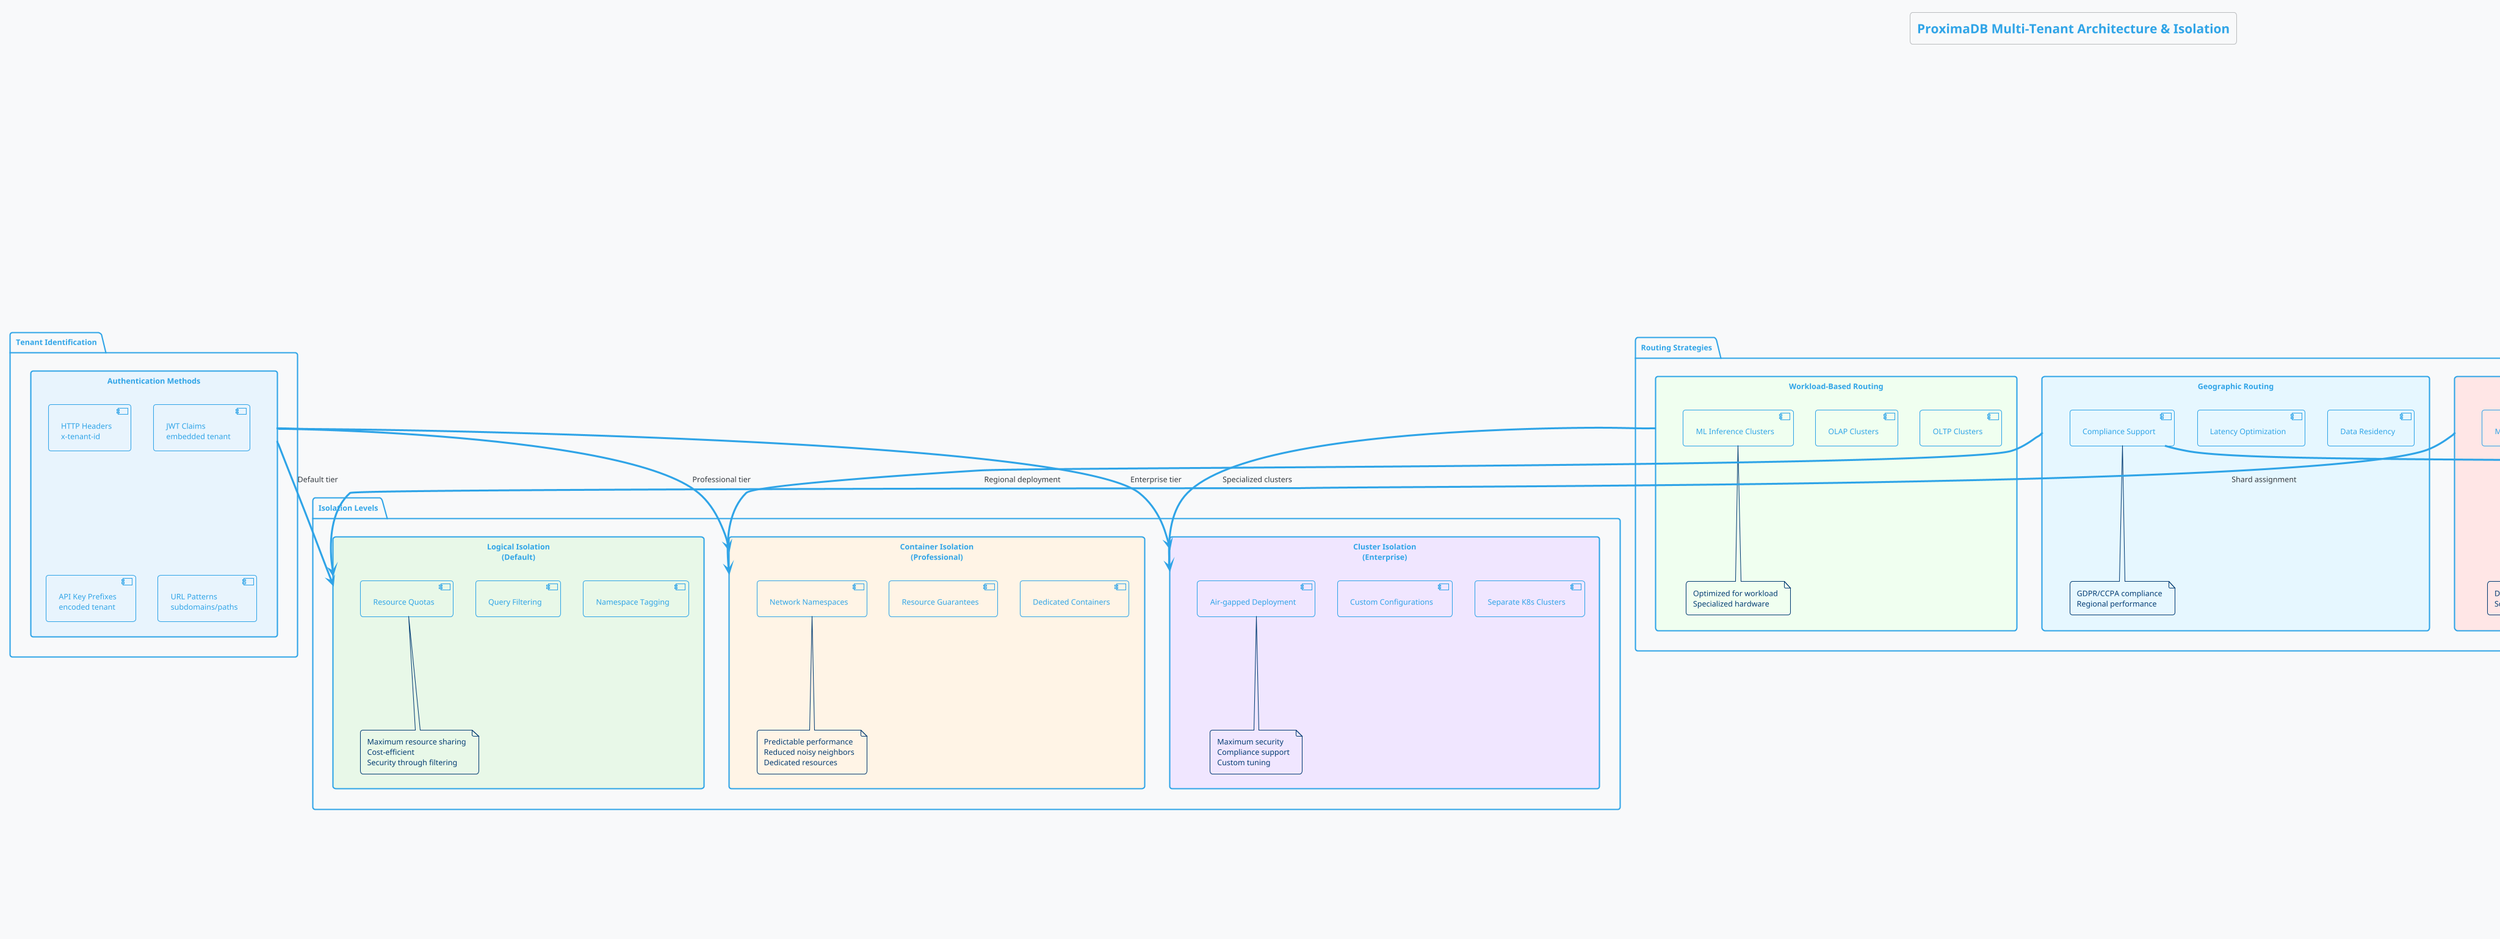 @startuml tenant-isolation
!theme cerulean-outline
skinparam backgroundColor #F8F9FA

title ProximaDB Multi-Tenant Architecture & Isolation

package "Tenant Identification" as tenant_id {
  rectangle "Authentication Methods" as auth_methods #E8F4FD {
    component [HTTP Headers\nx-tenant-id] as headers
    component [JWT Claims\nembedded tenant] as jwt
    component [API Key Prefixes\nencoded tenant] as api_keys
    component [URL Patterns\nsubdomains/paths] as url_patterns
  }
}

package "Isolation Levels" as isolation_levels {
  
  rectangle "Logical Isolation\n(Default)" as logical #E8F8E8 {
    component [Namespace Tagging] as namespacing
    component [Query Filtering] as query_filter
    component [Resource Quotas] as quotas
    note bottom : Maximum resource sharing\nCost-efficient\nSecurity through filtering
  }
  
  rectangle "Container Isolation\n(Professional)" as container #FFF4E6 {
    component [Dedicated Containers] as dedicated_containers
    component [Resource Guarantees] as resource_guarantees
    component [Network Namespaces] as network_ns
    note bottom : Predictable performance\nReduced noisy neighbors\nDedicated resources
  }
  
  rectangle "Cluster Isolation\n(Enterprise)" as cluster #F0E6FF {
    component [Separate K8s Clusters] as separate_clusters
    component [Custom Configurations] as custom_configs
    component [Air-gapped Deployment] as air_gapped
    note bottom : Maximum security\nCompliance support\nCustom tuning
  }
}

package "Routing Strategies" as routing {
  
  rectangle "Consistent Hashing" as consistent_hash #FFE6E6 {
    component [SHA-256 Hash] as hash_func
    component [Shard Assignment] as shard_assign
    component [Minimal Rebalancing] as rebalancing
    note bottom : Deterministic routing\nScalable distribution
  }
  
  rectangle "Geographic Routing" as geo_routing #E6F7FF {
    component [Data Residency] as residency
    component [Latency Optimization] as latency_opt
    component [Compliance Support] as compliance
    note bottom : GDPR/CCPA compliance\nRegional performance
  }
  
  rectangle "Workload-Based Routing" as workload_routing #F0FFF0 {
    component [OLTP Clusters] as oltp
    component [OLAP Clusters] as olap
    component [ML Inference Clusters] as ml_clusters
    note bottom : Optimized for workload\nSpecialized hardware
  }
}

package "Resource Management" as resource_mgmt {
  rectangle "Tenant Quotas" as quotas_mgmt #FFFACD {
    component [Storage Limits] as storage_limits
    component [QPS Throttling] as qps_limits
    component [Compute Allocation] as compute_limits
    component [Billing Integration] as billing
  }
  
  rectangle "Fair Sharing" as fair_sharing #F5F5DC {
    component [Priority Queues] as priority_queues
    component [Resource Pools] as resource_pools
    component [Noisy Neighbor Detection] as noisy_neighbor
  }
}

package "Data Isolation" as data_isolation {
  rectangle "Storage Separation" as storage_sep #E0E0E0 {
    component [Tenant Prefixes] as prefixes
    component [Encrypted Boundaries] as encryption
    component [Access Control Lists] as acls
  }
  
  rectangle "Index Isolation" as index_isolation #F0F0F0 {
    component [Tenant-Specific Indexes] as tenant_indexes
    component [Shared Index Partitions] as shared_partitions
    component [Metadata Segregation] as metadata_seg
  }
}

' Authentication flow
auth_methods --> logical : "Default tier"
auth_methods --> container : "Professional tier"
auth_methods --> cluster : "Enterprise tier"

' Routing connections
consistent_hash --> logical : "Shard assignment"
geo_routing --> container : "Regional deployment"
workload_routing --> cluster : "Specialized clusters"

' Resource management
quotas_mgmt --> fair_sharing : "Quota enforcement"
fair_sharing --> data_isolation : "Resource allocation"

' Data isolation flow
storage_sep --> index_isolation : "Isolated data access"
tenant_indexes --> shared_partitions : "Index strategy"

' Cross-cutting concerns
billing --> quotas_mgmt : "Usage tracking"
compliance --> encryption : "Data protection"
noisy_neighbor --> priority_queues : "Performance isolation"

note as tenant_lifecycle
**Tenant Lifecycle Management**
• **Onboarding**: Automatic tenant provisioning
• **Scaling**: Dynamic resource allocation
• **Monitoring**: Per-tenant metrics and alerting
• **Billing**: Usage-based cost attribution
• **Offboarding**: Secure data deletion
end note

note as security_guarantees
**Security Guarantees**
• **Data Isolation**: No cross-tenant data access
• **Compute Isolation**: Resource boundaries enforced
• **Network Isolation**: Traffic segregation
• **Audit Logging**: Complete tenant activity tracking
• **Compliance**: GDPR, CCPA, SOC 2 support
end note

@enduml
